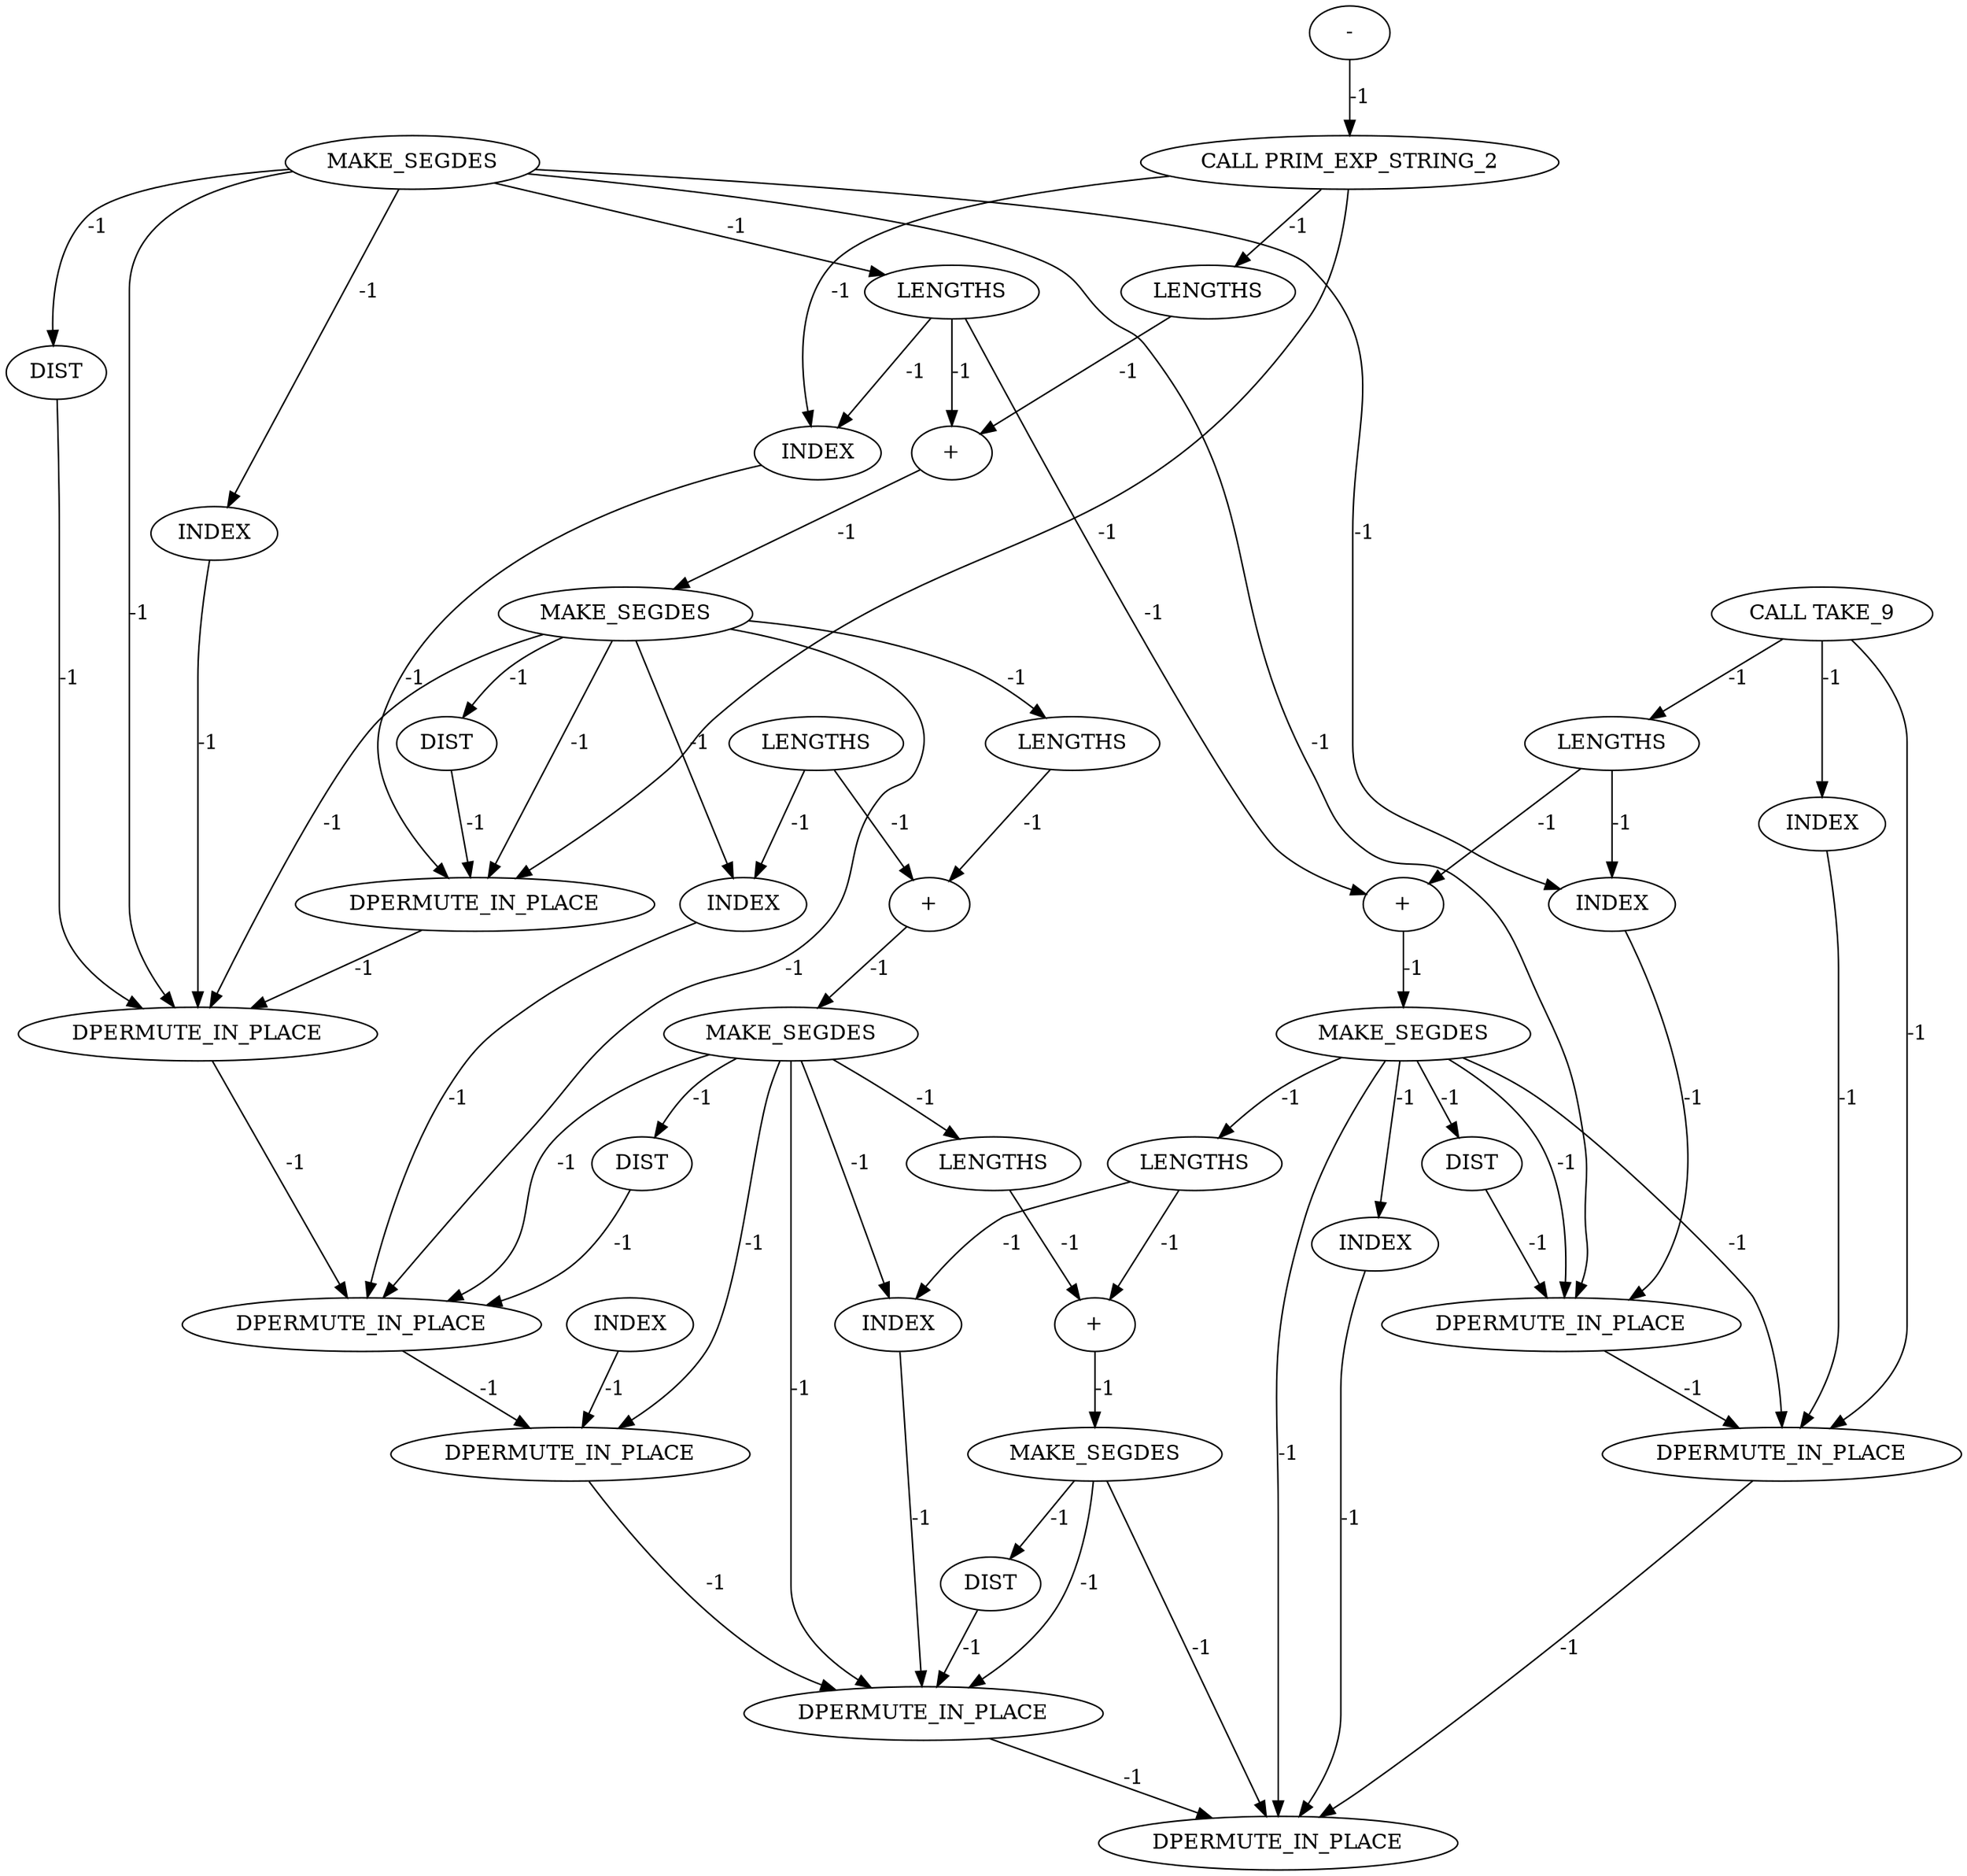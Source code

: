 digraph {
	ep_B_INST_9371 [label=INDEX cost=0]
	ep_B_INST_9062 [label=INDEX cost=0]
	ep_B_INST_9261 [label=DIST cost=0]
	ep_B_INST_1448 [label="CALL PRIM_EXP_STRING_2" cost=0]
	ep_B_INST_9084 [label=DIST cost=0]
	ep_B_INST_10413 [label=DPERMUTE_IN_PLACE cost=0]
	ep_B_INST_9216 [label=DIST cost=0]
	ep_B_INST_9359 [label=INDEX cost=0]
	ep_B_INST_9327 [label=DIST cost=0]
	ep_B_INST_9050 [label=INDEX cost=0]
	ep_B_INST_9321 [label=MAKE_SEGDES cost=0]
	ep_B_INST_10414 [label=DPERMUTE_IN_PLACE cost=0]
	ep_B_INST_9072 [label=LENGTHS cost=0]
	ep_B_INST_9316 [label="+" cost=0]
	ep_B_INST_10416 [label=DPERMUTE_IN_PLACE cost=0]
	ep_B_INST_10417 [label=DPERMUTE_IN_PLACE cost=0]
	ep_B_INST_1428 [label="CALL TAKE_9" cost=0]
	ep_B_INST_10415 [label=DPERMUTE_IN_PLACE cost=0]
	ep_B_INST_9054 [label=LENGTHS cost=0]
	ep_B_INST_9393 [label=DIST cost=0]
	ep_B_INST_9382 [label="+" cost=0]
	ep_B_INST_9293 [label=INDEX cost=0]
	ep_B_INST_9315 [label=LENGTHS cost=0]
	ep_B_INST_10412 [label=DPERMUTE_IN_PLACE cost=0]
	ep_B_INST_9078 [label=MAKE_SEGDES cost=0]
	ep_B_INST_9387 [label=MAKE_SEGDES cost=0]
	ep_B_INST_1447 [label="-" cost=0]
	ep_B_INST_1430 [label=MAKE_SEGDES cost=0]
	ep_B_INST_10411 [label=DPERMUTE_IN_PLACE cost=0]
	ep_B_INST_10410 [label=DPERMUTE_IN_PLACE cost=0]
	ep_B_INST_9249 [label=LENGTHS cost=0]
	ep_B_INST_9073 [label="+" cost=0]
	ep_B_INST_9239 [label=INDEX cost=0]
	ep_B_INST_9297 [label=LENGTHS cost=0]
	ep_B_INST_9250 [label="+" cost=0]
	ep_B_INST_9381 [label=LENGTHS cost=0]
	ep_B_INST_9227 [label=INDEX cost=0]
	ep_B_INST_9305 [label=INDEX cost=0]
	ep_B_INST_9363 [label=LENGTHS cost=0]
	ep_B_INST_9255 [label=MAKE_SEGDES cost=0]
	ep_B_INST_9371 -> ep_B_INST_10416 [label=-1 cost=-1]
	ep_B_INST_9062 -> ep_B_INST_10410 [label=-1 cost=-1]
	ep_B_INST_9261 -> ep_B_INST_10412 [label=-1 cost=-1]
	ep_B_INST_1448 -> ep_B_INST_9239 [label=-1 cost=-1]
	ep_B_INST_1448 -> ep_B_INST_9249 [label=-1 cost=-1]
	ep_B_INST_1448 -> ep_B_INST_10412 [label=-1 cost=-1]
	ep_B_INST_9084 -> ep_B_INST_10410 [label=-1 cost=-1]
	ep_B_INST_10413 -> ep_B_INST_10414 [label=-1 cost=-1]
	ep_B_INST_9216 -> ep_B_INST_10413 [label=-1 cost=-1]
	ep_B_INST_9359 -> ep_B_INST_10417 [label=-1 cost=-1]
	ep_B_INST_9327 -> ep_B_INST_10414 [label=-1 cost=-1]
	ep_B_INST_9050 -> ep_B_INST_10411 [label=-1 cost=-1]
	ep_B_INST_9321 -> ep_B_INST_9327 [label=-1 cost=-1]
	ep_B_INST_9321 -> ep_B_INST_10414 [label=-1 cost=-1]
	ep_B_INST_9321 -> ep_B_INST_10415 [label=-1 cost=-1]
	ep_B_INST_9321 -> ep_B_INST_9371 [label=-1 cost=-1]
	ep_B_INST_9321 -> ep_B_INST_9381 [label=-1 cost=-1]
	ep_B_INST_9321 -> ep_B_INST_10416 [label=-1 cost=-1]
	ep_B_INST_10414 -> ep_B_INST_10415 [label=-1 cost=-1]
	ep_B_INST_9072 -> ep_B_INST_9073 [label=-1 cost=-1]
	ep_B_INST_9072 -> ep_B_INST_9239 [label=-1 cost=-1]
	ep_B_INST_9072 -> ep_B_INST_9250 [label=-1 cost=-1]
	ep_B_INST_9316 -> ep_B_INST_9321 [label=-1 cost=-1]
	ep_B_INST_10416 -> ep_B_INST_10417 [label=-1 cost=-1]
	ep_B_INST_1428 -> ep_B_INST_9050 [label=-1 cost=-1]
	ep_B_INST_1428 -> ep_B_INST_9054 [label=-1 cost=-1]
	ep_B_INST_1428 -> ep_B_INST_10411 [label=-1 cost=-1]
	ep_B_INST_10415 -> ep_B_INST_10416 [label=-1 cost=-1]
	ep_B_INST_9054 -> ep_B_INST_9062 [label=-1 cost=-1]
	ep_B_INST_9054 -> ep_B_INST_9073 [label=-1 cost=-1]
	ep_B_INST_9393 -> ep_B_INST_10416 [label=-1 cost=-1]
	ep_B_INST_9382 -> ep_B_INST_9387 [label=-1 cost=-1]
	ep_B_INST_9293 -> ep_B_INST_10415 [label=-1 cost=-1]
	ep_B_INST_9315 -> ep_B_INST_9316 [label=-1 cost=-1]
	ep_B_INST_10412 -> ep_B_INST_10413 [label=-1 cost=-1]
	ep_B_INST_9078 -> ep_B_INST_9084 [label=-1 cost=-1]
	ep_B_INST_9078 -> ep_B_INST_10410 [label=-1 cost=-1]
	ep_B_INST_9078 -> ep_B_INST_10411 [label=-1 cost=-1]
	ep_B_INST_9078 -> ep_B_INST_9359 [label=-1 cost=-1]
	ep_B_INST_9078 -> ep_B_INST_9363 [label=-1 cost=-1]
	ep_B_INST_9078 -> ep_B_INST_10417 [label=-1 cost=-1]
	ep_B_INST_9387 -> ep_B_INST_9393 [label=-1 cost=-1]
	ep_B_INST_9387 -> ep_B_INST_10416 [label=-1 cost=-1]
	ep_B_INST_9387 -> ep_B_INST_10417 [label=-1 cost=-1]
	ep_B_INST_1447 -> ep_B_INST_1448 [label=-1 cost=-1]
	ep_B_INST_1430 -> ep_B_INST_9062 [label=-1 cost=-1]
	ep_B_INST_1430 -> ep_B_INST_9072 [label=-1 cost=-1]
	ep_B_INST_1430 -> ep_B_INST_10410 [label=-1 cost=-1]
	ep_B_INST_1430 -> ep_B_INST_9216 [label=-1 cost=-1]
	ep_B_INST_1430 -> ep_B_INST_9227 [label=-1 cost=-1]
	ep_B_INST_1430 -> ep_B_INST_10413 [label=-1 cost=-1]
	ep_B_INST_10411 -> ep_B_INST_10417 [label=-1 cost=-1]
	ep_B_INST_10410 -> ep_B_INST_10411 [label=-1 cost=-1]
	ep_B_INST_9249 -> ep_B_INST_9250 [label=-1 cost=-1]
	ep_B_INST_9073 -> ep_B_INST_9078 [label=-1 cost=-1]
	ep_B_INST_9239 -> ep_B_INST_10412 [label=-1 cost=-1]
	ep_B_INST_9297 -> ep_B_INST_9305 [label=-1 cost=-1]
	ep_B_INST_9297 -> ep_B_INST_9316 [label=-1 cost=-1]
	ep_B_INST_9250 -> ep_B_INST_9255 [label=-1 cost=-1]
	ep_B_INST_9381 -> ep_B_INST_9382 [label=-1 cost=-1]
	ep_B_INST_9227 -> ep_B_INST_10413 [label=-1 cost=-1]
	ep_B_INST_9305 -> ep_B_INST_10414 [label=-1 cost=-1]
	ep_B_INST_9363 -> ep_B_INST_9371 [label=-1 cost=-1]
	ep_B_INST_9363 -> ep_B_INST_9382 [label=-1 cost=-1]
	ep_B_INST_9255 -> ep_B_INST_9261 [label=-1 cost=-1]
	ep_B_INST_9255 -> ep_B_INST_10412 [label=-1 cost=-1]
	ep_B_INST_9255 -> ep_B_INST_10413 [label=-1 cost=-1]
	ep_B_INST_9255 -> ep_B_INST_9305 [label=-1 cost=-1]
	ep_B_INST_9255 -> ep_B_INST_9315 [label=-1 cost=-1]
	ep_B_INST_9255 -> ep_B_INST_10414 [label=-1 cost=-1]
}
